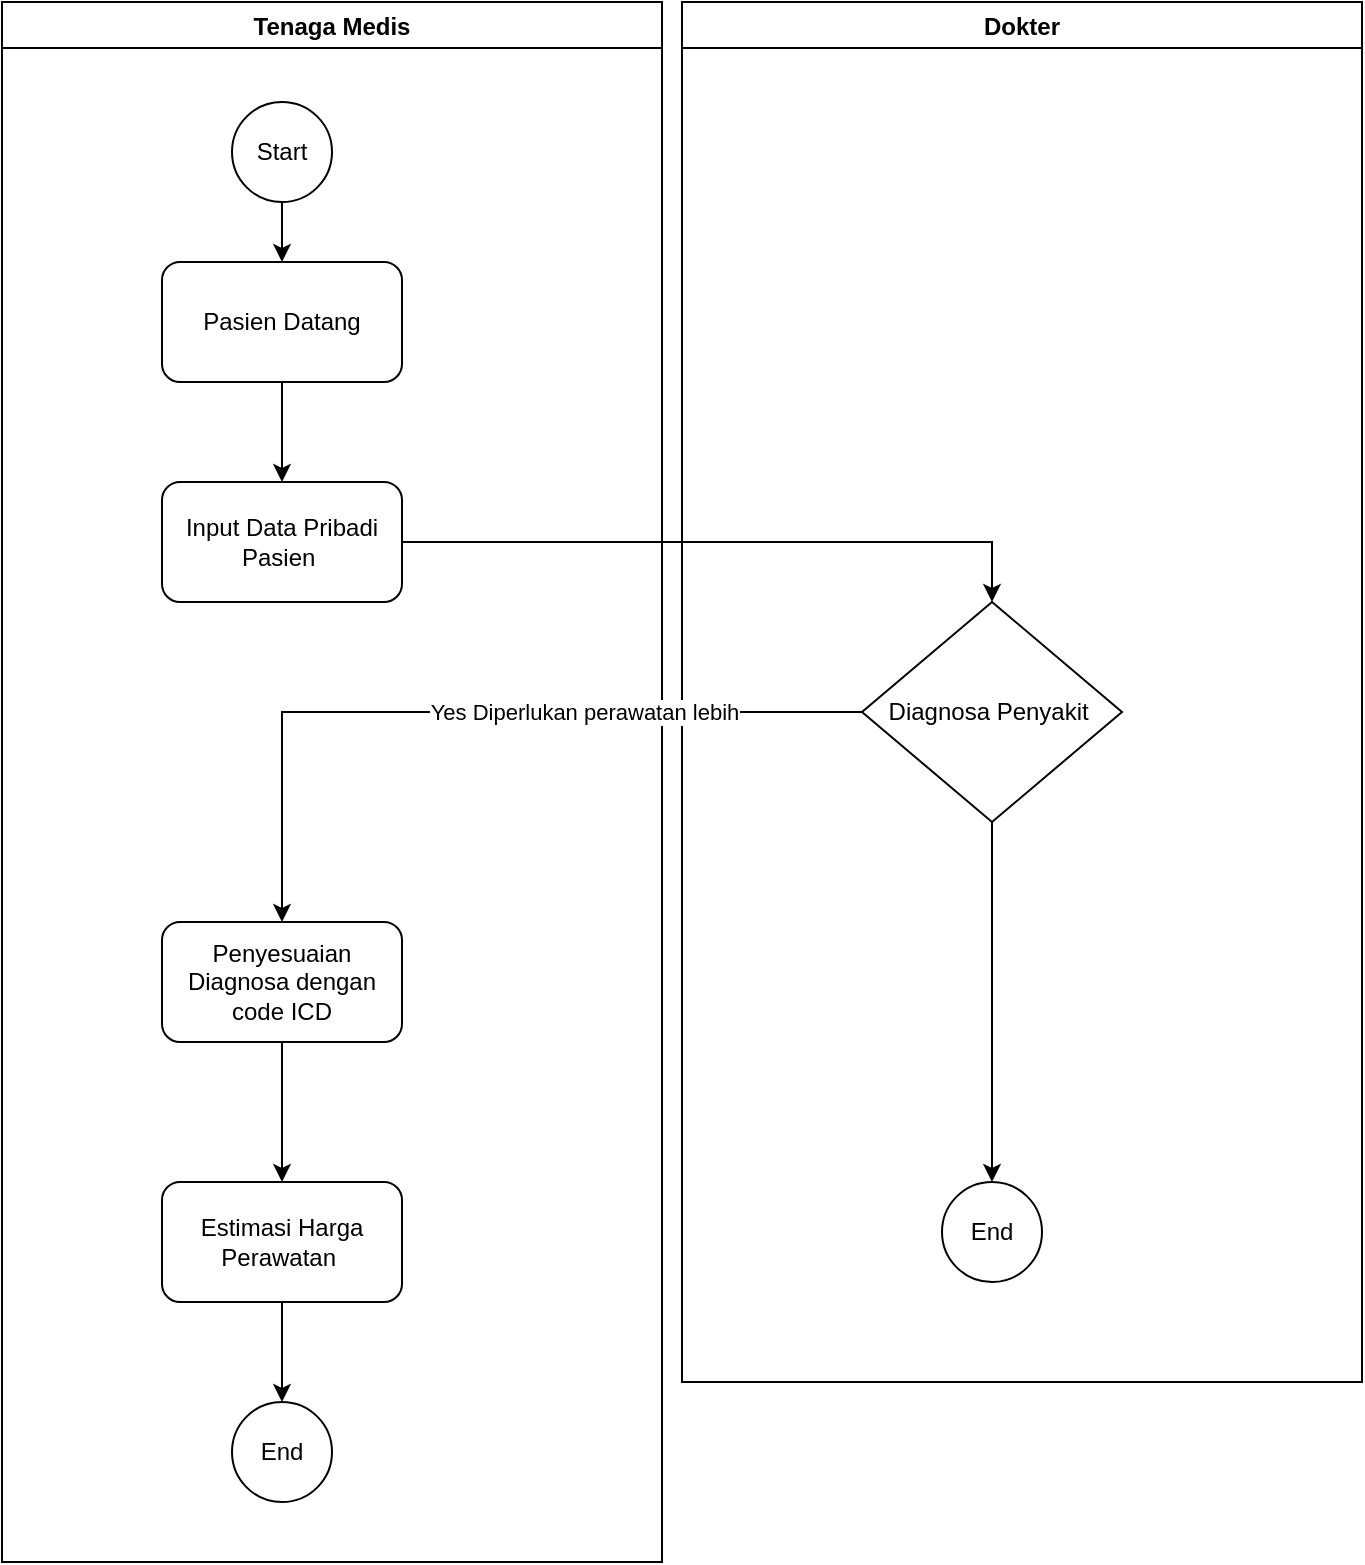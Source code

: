 <mxfile version="26.0.1">
  <diagram name="Page-1" id="EtaP9dJmNPpNIkBdqt-V">
    <mxGraphModel dx="969" dy="621" grid="1" gridSize="10" guides="1" tooltips="1" connect="1" arrows="1" fold="1" page="1" pageScale="1" pageWidth="850" pageHeight="1100" math="0" shadow="0">
      <root>
        <mxCell id="0" />
        <mxCell id="1" parent="0" />
        <mxCell id="GNXbmUJe4ZyUbetsLbS8-1" value="Dokter" style="swimlane;" vertex="1" parent="1">
          <mxGeometry x="400" y="70" width="340" height="690" as="geometry" />
        </mxCell>
        <mxCell id="GNXbmUJe4ZyUbetsLbS8-34" style="edgeStyle=orthogonalEdgeStyle;rounded=0;orthogonalLoop=1;jettySize=auto;html=1;exitX=0.5;exitY=1;exitDx=0;exitDy=0;entryX=0.5;entryY=0;entryDx=0;entryDy=0;" edge="1" parent="GNXbmUJe4ZyUbetsLbS8-1" source="GNXbmUJe4ZyUbetsLbS8-29" target="GNXbmUJe4ZyUbetsLbS8-36">
          <mxGeometry relative="1" as="geometry">
            <mxPoint x="155" y="450" as="targetPoint" />
          </mxGeometry>
        </mxCell>
        <mxCell id="GNXbmUJe4ZyUbetsLbS8-29" value="Diagnosa Penyakit&amp;nbsp;" style="rhombus;whiteSpace=wrap;html=1;" vertex="1" parent="GNXbmUJe4ZyUbetsLbS8-1">
          <mxGeometry x="90" y="300" width="130" height="110" as="geometry" />
        </mxCell>
        <mxCell id="GNXbmUJe4ZyUbetsLbS8-36" value="End" style="ellipse;whiteSpace=wrap;html=1;aspect=fixed;" vertex="1" parent="GNXbmUJe4ZyUbetsLbS8-1">
          <mxGeometry x="130" y="590" width="50" height="50" as="geometry" />
        </mxCell>
        <mxCell id="GNXbmUJe4ZyUbetsLbS8-15" value="Tenaga Medis" style="swimlane;" vertex="1" parent="1">
          <mxGeometry x="60" y="70" width="330" height="780" as="geometry" />
        </mxCell>
        <mxCell id="GNXbmUJe4ZyUbetsLbS8-16" style="edgeStyle=orthogonalEdgeStyle;rounded=0;orthogonalLoop=1;jettySize=auto;html=1;entryX=0.5;entryY=0;entryDx=0;entryDy=0;" edge="1" parent="GNXbmUJe4ZyUbetsLbS8-15">
          <mxGeometry relative="1" as="geometry">
            <mxPoint x="140" y="100" as="sourcePoint" />
            <mxPoint x="140" y="130" as="targetPoint" />
          </mxGeometry>
        </mxCell>
        <mxCell id="GNXbmUJe4ZyUbetsLbS8-17" value="Start" style="ellipse;whiteSpace=wrap;html=1;aspect=fixed;" vertex="1" parent="GNXbmUJe4ZyUbetsLbS8-15">
          <mxGeometry x="115" y="50" width="50" height="50" as="geometry" />
        </mxCell>
        <mxCell id="GNXbmUJe4ZyUbetsLbS8-18" style="edgeStyle=orthogonalEdgeStyle;rounded=0;orthogonalLoop=1;jettySize=auto;html=1;entryX=0.5;entryY=0;entryDx=0;entryDy=0;" edge="1" parent="GNXbmUJe4ZyUbetsLbS8-15" source="GNXbmUJe4ZyUbetsLbS8-19" target="GNXbmUJe4ZyUbetsLbS8-21">
          <mxGeometry relative="1" as="geometry" />
        </mxCell>
        <mxCell id="GNXbmUJe4ZyUbetsLbS8-19" value="Pasien Datang" style="rounded=1;whiteSpace=wrap;html=1;" vertex="1" parent="GNXbmUJe4ZyUbetsLbS8-15">
          <mxGeometry x="80" y="130" width="120" height="60" as="geometry" />
        </mxCell>
        <mxCell id="GNXbmUJe4ZyUbetsLbS8-21" value="Input Data Pribadi Pasien&amp;nbsp;" style="rounded=1;whiteSpace=wrap;html=1;" vertex="1" parent="GNXbmUJe4ZyUbetsLbS8-15">
          <mxGeometry x="80" y="240" width="120" height="60" as="geometry" />
        </mxCell>
        <mxCell id="GNXbmUJe4ZyUbetsLbS8-27" style="edgeStyle=orthogonalEdgeStyle;rounded=0;orthogonalLoop=1;jettySize=auto;html=1;entryX=0.5;entryY=0;entryDx=0;entryDy=0;" edge="1" parent="GNXbmUJe4ZyUbetsLbS8-15" source="GNXbmUJe4ZyUbetsLbS8-24" target="GNXbmUJe4ZyUbetsLbS8-26">
          <mxGeometry relative="1" as="geometry" />
        </mxCell>
        <mxCell id="GNXbmUJe4ZyUbetsLbS8-24" value="Penyesuaian Diagnosa dengan code ICD" style="rounded=1;whiteSpace=wrap;html=1;" vertex="1" parent="GNXbmUJe4ZyUbetsLbS8-15">
          <mxGeometry x="80" y="460" width="120" height="60" as="geometry" />
        </mxCell>
        <mxCell id="GNXbmUJe4ZyUbetsLbS8-26" value="Estimasi Harga Perawatan&amp;nbsp;" style="rounded=1;whiteSpace=wrap;html=1;" vertex="1" parent="GNXbmUJe4ZyUbetsLbS8-15">
          <mxGeometry x="80" y="590" width="120" height="60" as="geometry" />
        </mxCell>
        <mxCell id="GNXbmUJe4ZyUbetsLbS8-38" value="End" style="ellipse;whiteSpace=wrap;html=1;aspect=fixed;" vertex="1" parent="GNXbmUJe4ZyUbetsLbS8-15">
          <mxGeometry x="115" y="700" width="50" height="50" as="geometry" />
        </mxCell>
        <mxCell id="GNXbmUJe4ZyUbetsLbS8-39" style="edgeStyle=orthogonalEdgeStyle;rounded=0;orthogonalLoop=1;jettySize=auto;html=1;entryX=0.5;entryY=0;entryDx=0;entryDy=0;" edge="1" parent="GNXbmUJe4ZyUbetsLbS8-15" source="GNXbmUJe4ZyUbetsLbS8-26" target="GNXbmUJe4ZyUbetsLbS8-38">
          <mxGeometry relative="1" as="geometry" />
        </mxCell>
        <mxCell id="GNXbmUJe4ZyUbetsLbS8-30" style="edgeStyle=orthogonalEdgeStyle;rounded=0;orthogonalLoop=1;jettySize=auto;html=1;entryX=0.5;entryY=0;entryDx=0;entryDy=0;" edge="1" parent="1" source="GNXbmUJe4ZyUbetsLbS8-21" target="GNXbmUJe4ZyUbetsLbS8-29">
          <mxGeometry relative="1" as="geometry" />
        </mxCell>
        <mxCell id="GNXbmUJe4ZyUbetsLbS8-31" style="edgeStyle=orthogonalEdgeStyle;rounded=0;orthogonalLoop=1;jettySize=auto;html=1;entryX=0.5;entryY=0;entryDx=0;entryDy=0;" edge="1" parent="1" source="GNXbmUJe4ZyUbetsLbS8-29" target="GNXbmUJe4ZyUbetsLbS8-24">
          <mxGeometry relative="1" as="geometry" />
        </mxCell>
        <mxCell id="GNXbmUJe4ZyUbetsLbS8-32" value="Yes Diperlukan perawatan lebih" style="edgeLabel;html=1;align=center;verticalAlign=middle;resizable=0;points=[];" vertex="1" connectable="0" parent="GNXbmUJe4ZyUbetsLbS8-31">
          <mxGeometry x="-0.298" relative="1" as="geometry">
            <mxPoint x="-1" as="offset" />
          </mxGeometry>
        </mxCell>
      </root>
    </mxGraphModel>
  </diagram>
</mxfile>
